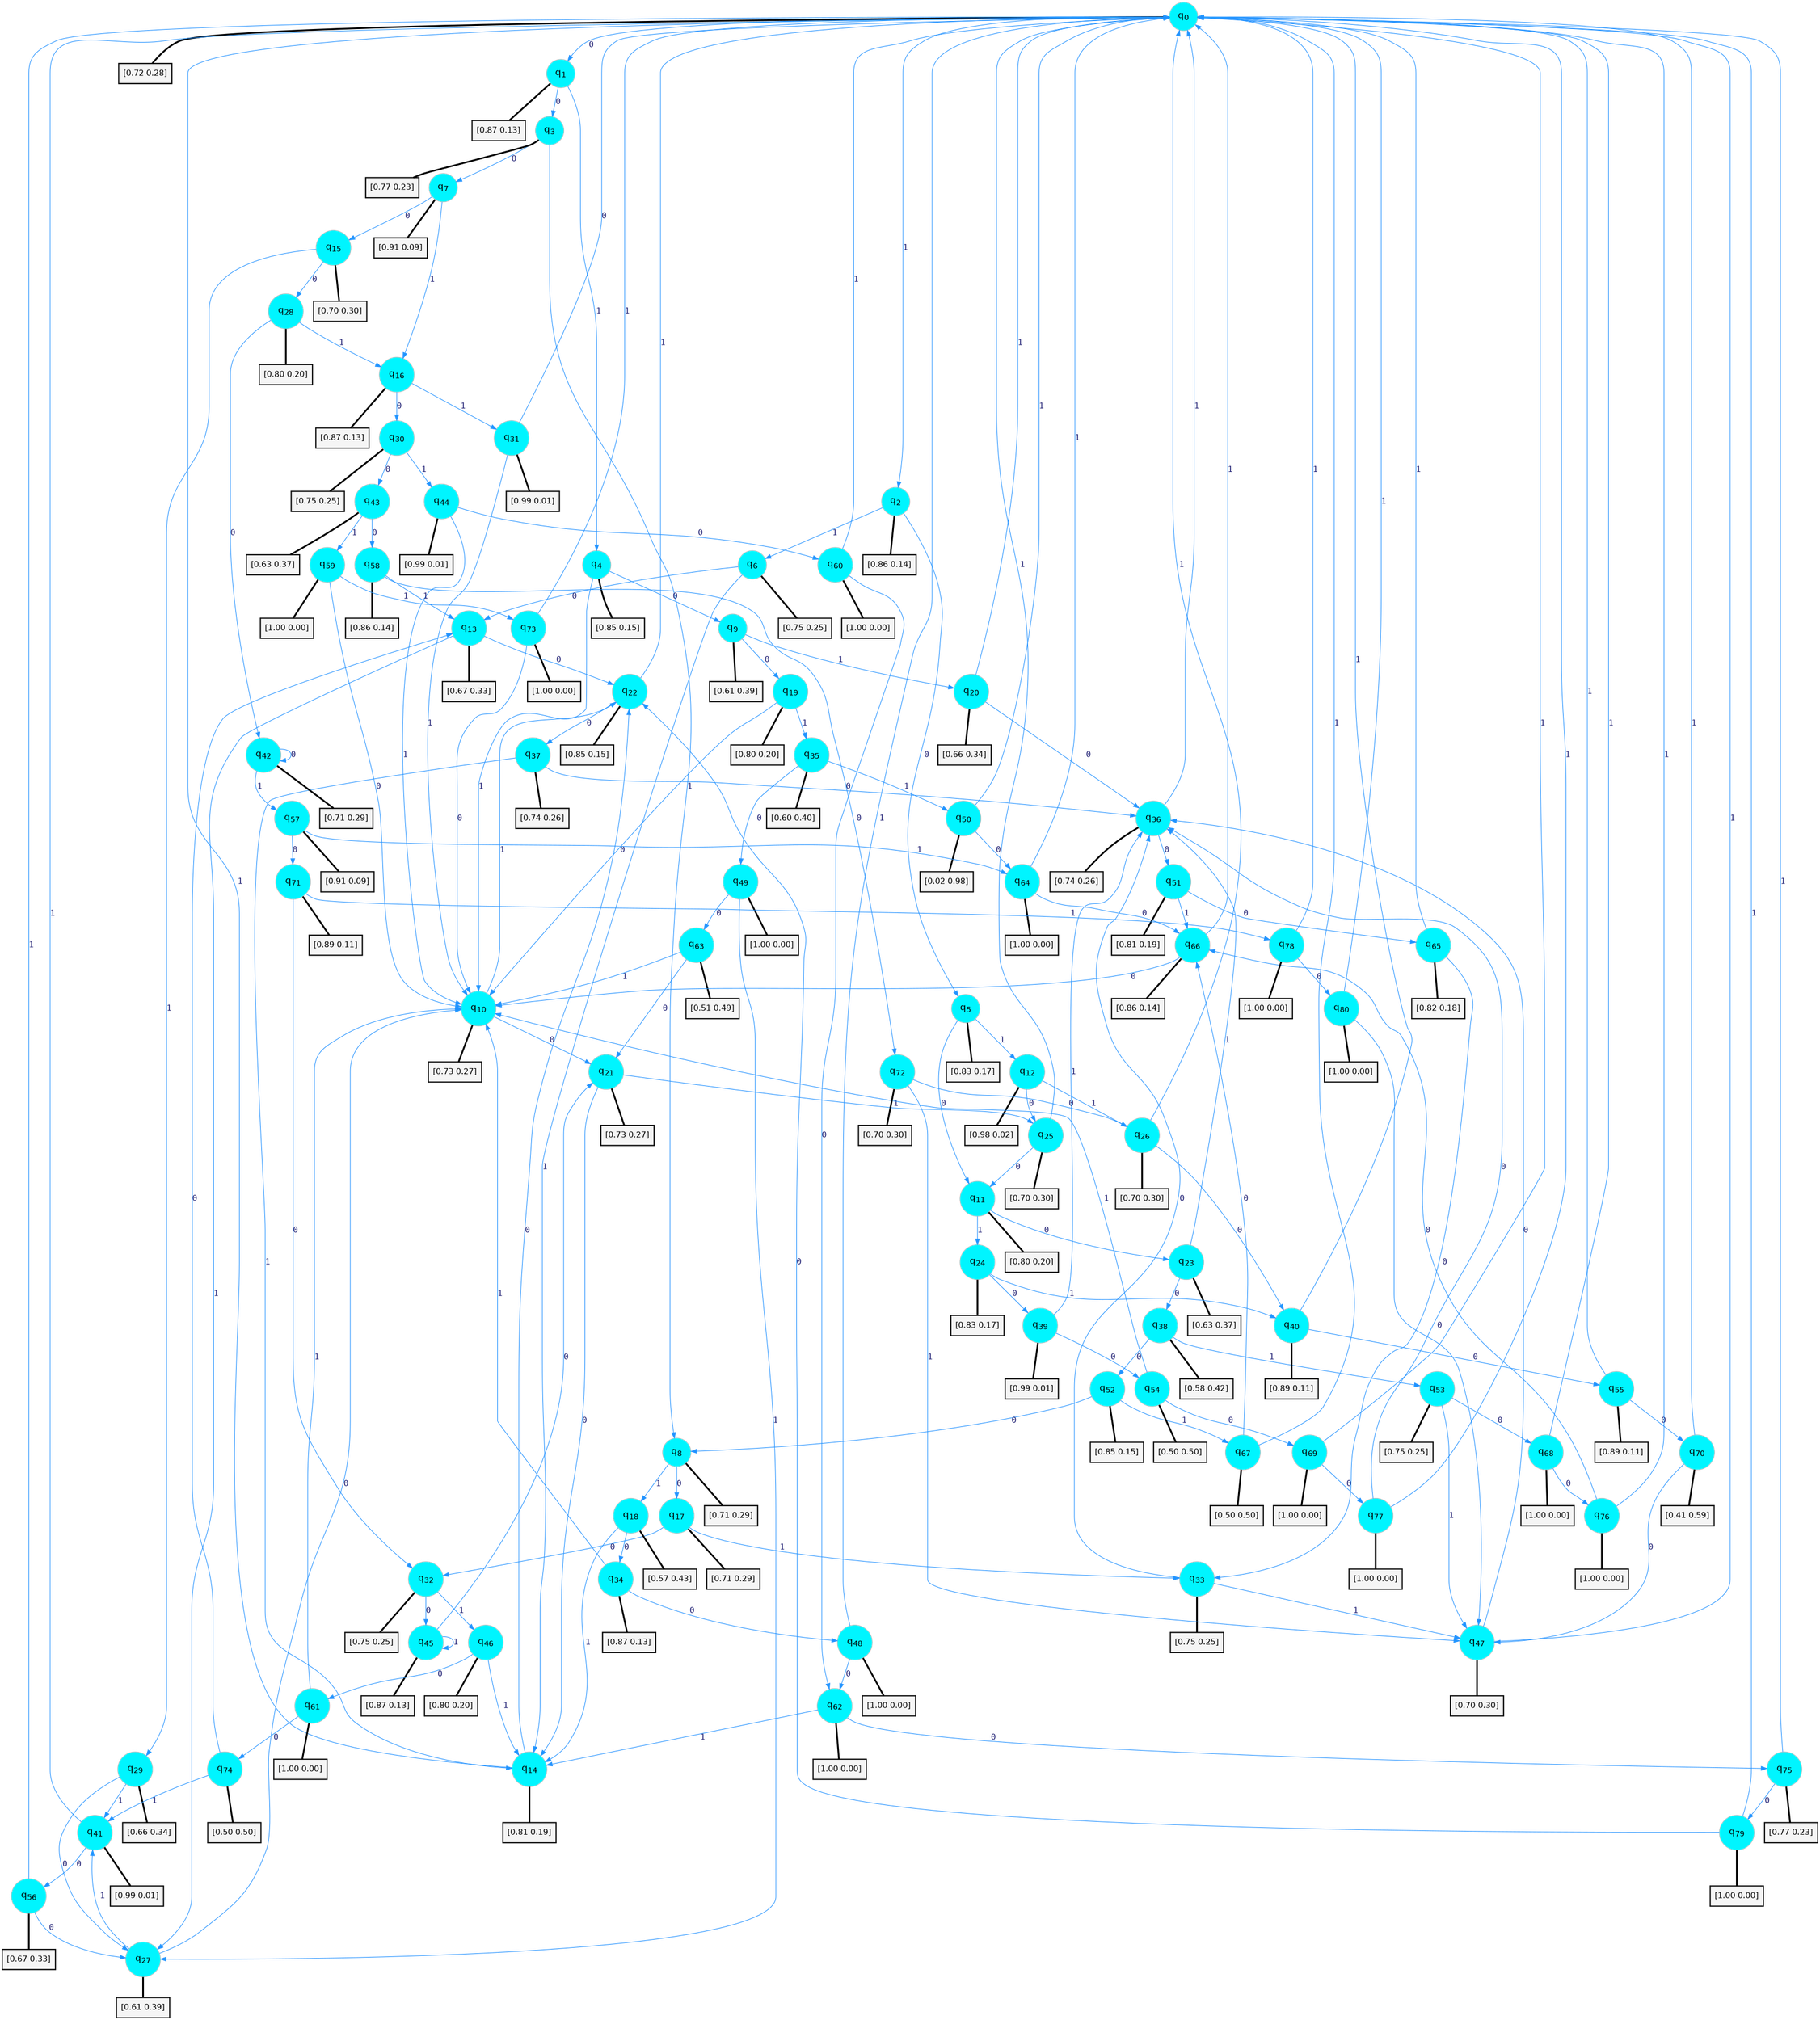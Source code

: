 digraph G {
graph [
bgcolor=transparent, dpi=300, rankdir=TD, size="40,25"];
node [
color=gray, fillcolor=turquoise1, fontcolor=black, fontname=Helvetica, fontsize=16, fontweight=bold, shape=circle, style=filled];
edge [
arrowsize=1, color=dodgerblue1, fontcolor=midnightblue, fontname=courier, fontweight=bold, penwidth=1, style=solid, weight=20];
0[label=<q<SUB>0</SUB>>];
1[label=<q<SUB>1</SUB>>];
2[label=<q<SUB>2</SUB>>];
3[label=<q<SUB>3</SUB>>];
4[label=<q<SUB>4</SUB>>];
5[label=<q<SUB>5</SUB>>];
6[label=<q<SUB>6</SUB>>];
7[label=<q<SUB>7</SUB>>];
8[label=<q<SUB>8</SUB>>];
9[label=<q<SUB>9</SUB>>];
10[label=<q<SUB>10</SUB>>];
11[label=<q<SUB>11</SUB>>];
12[label=<q<SUB>12</SUB>>];
13[label=<q<SUB>13</SUB>>];
14[label=<q<SUB>14</SUB>>];
15[label=<q<SUB>15</SUB>>];
16[label=<q<SUB>16</SUB>>];
17[label=<q<SUB>17</SUB>>];
18[label=<q<SUB>18</SUB>>];
19[label=<q<SUB>19</SUB>>];
20[label=<q<SUB>20</SUB>>];
21[label=<q<SUB>21</SUB>>];
22[label=<q<SUB>22</SUB>>];
23[label=<q<SUB>23</SUB>>];
24[label=<q<SUB>24</SUB>>];
25[label=<q<SUB>25</SUB>>];
26[label=<q<SUB>26</SUB>>];
27[label=<q<SUB>27</SUB>>];
28[label=<q<SUB>28</SUB>>];
29[label=<q<SUB>29</SUB>>];
30[label=<q<SUB>30</SUB>>];
31[label=<q<SUB>31</SUB>>];
32[label=<q<SUB>32</SUB>>];
33[label=<q<SUB>33</SUB>>];
34[label=<q<SUB>34</SUB>>];
35[label=<q<SUB>35</SUB>>];
36[label=<q<SUB>36</SUB>>];
37[label=<q<SUB>37</SUB>>];
38[label=<q<SUB>38</SUB>>];
39[label=<q<SUB>39</SUB>>];
40[label=<q<SUB>40</SUB>>];
41[label=<q<SUB>41</SUB>>];
42[label=<q<SUB>42</SUB>>];
43[label=<q<SUB>43</SUB>>];
44[label=<q<SUB>44</SUB>>];
45[label=<q<SUB>45</SUB>>];
46[label=<q<SUB>46</SUB>>];
47[label=<q<SUB>47</SUB>>];
48[label=<q<SUB>48</SUB>>];
49[label=<q<SUB>49</SUB>>];
50[label=<q<SUB>50</SUB>>];
51[label=<q<SUB>51</SUB>>];
52[label=<q<SUB>52</SUB>>];
53[label=<q<SUB>53</SUB>>];
54[label=<q<SUB>54</SUB>>];
55[label=<q<SUB>55</SUB>>];
56[label=<q<SUB>56</SUB>>];
57[label=<q<SUB>57</SUB>>];
58[label=<q<SUB>58</SUB>>];
59[label=<q<SUB>59</SUB>>];
60[label=<q<SUB>60</SUB>>];
61[label=<q<SUB>61</SUB>>];
62[label=<q<SUB>62</SUB>>];
63[label=<q<SUB>63</SUB>>];
64[label=<q<SUB>64</SUB>>];
65[label=<q<SUB>65</SUB>>];
66[label=<q<SUB>66</SUB>>];
67[label=<q<SUB>67</SUB>>];
68[label=<q<SUB>68</SUB>>];
69[label=<q<SUB>69</SUB>>];
70[label=<q<SUB>70</SUB>>];
71[label=<q<SUB>71</SUB>>];
72[label=<q<SUB>72</SUB>>];
73[label=<q<SUB>73</SUB>>];
74[label=<q<SUB>74</SUB>>];
75[label=<q<SUB>75</SUB>>];
76[label=<q<SUB>76</SUB>>];
77[label=<q<SUB>77</SUB>>];
78[label=<q<SUB>78</SUB>>];
79[label=<q<SUB>79</SUB>>];
80[label=<q<SUB>80</SUB>>];
81[label="[0.72 0.28]", shape=box,fontcolor=black, fontname=Helvetica, fontsize=14, penwidth=2, fillcolor=whitesmoke,color=black];
82[label="[0.87 0.13]", shape=box,fontcolor=black, fontname=Helvetica, fontsize=14, penwidth=2, fillcolor=whitesmoke,color=black];
83[label="[0.86 0.14]", shape=box,fontcolor=black, fontname=Helvetica, fontsize=14, penwidth=2, fillcolor=whitesmoke,color=black];
84[label="[0.77 0.23]", shape=box,fontcolor=black, fontname=Helvetica, fontsize=14, penwidth=2, fillcolor=whitesmoke,color=black];
85[label="[0.85 0.15]", shape=box,fontcolor=black, fontname=Helvetica, fontsize=14, penwidth=2, fillcolor=whitesmoke,color=black];
86[label="[0.83 0.17]", shape=box,fontcolor=black, fontname=Helvetica, fontsize=14, penwidth=2, fillcolor=whitesmoke,color=black];
87[label="[0.75 0.25]", shape=box,fontcolor=black, fontname=Helvetica, fontsize=14, penwidth=2, fillcolor=whitesmoke,color=black];
88[label="[0.91 0.09]", shape=box,fontcolor=black, fontname=Helvetica, fontsize=14, penwidth=2, fillcolor=whitesmoke,color=black];
89[label="[0.71 0.29]", shape=box,fontcolor=black, fontname=Helvetica, fontsize=14, penwidth=2, fillcolor=whitesmoke,color=black];
90[label="[0.61 0.39]", shape=box,fontcolor=black, fontname=Helvetica, fontsize=14, penwidth=2, fillcolor=whitesmoke,color=black];
91[label="[0.73 0.27]", shape=box,fontcolor=black, fontname=Helvetica, fontsize=14, penwidth=2, fillcolor=whitesmoke,color=black];
92[label="[0.80 0.20]", shape=box,fontcolor=black, fontname=Helvetica, fontsize=14, penwidth=2, fillcolor=whitesmoke,color=black];
93[label="[0.98 0.02]", shape=box,fontcolor=black, fontname=Helvetica, fontsize=14, penwidth=2, fillcolor=whitesmoke,color=black];
94[label="[0.67 0.33]", shape=box,fontcolor=black, fontname=Helvetica, fontsize=14, penwidth=2, fillcolor=whitesmoke,color=black];
95[label="[0.81 0.19]", shape=box,fontcolor=black, fontname=Helvetica, fontsize=14, penwidth=2, fillcolor=whitesmoke,color=black];
96[label="[0.70 0.30]", shape=box,fontcolor=black, fontname=Helvetica, fontsize=14, penwidth=2, fillcolor=whitesmoke,color=black];
97[label="[0.87 0.13]", shape=box,fontcolor=black, fontname=Helvetica, fontsize=14, penwidth=2, fillcolor=whitesmoke,color=black];
98[label="[0.71 0.29]", shape=box,fontcolor=black, fontname=Helvetica, fontsize=14, penwidth=2, fillcolor=whitesmoke,color=black];
99[label="[0.57 0.43]", shape=box,fontcolor=black, fontname=Helvetica, fontsize=14, penwidth=2, fillcolor=whitesmoke,color=black];
100[label="[0.80 0.20]", shape=box,fontcolor=black, fontname=Helvetica, fontsize=14, penwidth=2, fillcolor=whitesmoke,color=black];
101[label="[0.66 0.34]", shape=box,fontcolor=black, fontname=Helvetica, fontsize=14, penwidth=2, fillcolor=whitesmoke,color=black];
102[label="[0.73 0.27]", shape=box,fontcolor=black, fontname=Helvetica, fontsize=14, penwidth=2, fillcolor=whitesmoke,color=black];
103[label="[0.85 0.15]", shape=box,fontcolor=black, fontname=Helvetica, fontsize=14, penwidth=2, fillcolor=whitesmoke,color=black];
104[label="[0.63 0.37]", shape=box,fontcolor=black, fontname=Helvetica, fontsize=14, penwidth=2, fillcolor=whitesmoke,color=black];
105[label="[0.83 0.17]", shape=box,fontcolor=black, fontname=Helvetica, fontsize=14, penwidth=2, fillcolor=whitesmoke,color=black];
106[label="[0.70 0.30]", shape=box,fontcolor=black, fontname=Helvetica, fontsize=14, penwidth=2, fillcolor=whitesmoke,color=black];
107[label="[0.70 0.30]", shape=box,fontcolor=black, fontname=Helvetica, fontsize=14, penwidth=2, fillcolor=whitesmoke,color=black];
108[label="[0.61 0.39]", shape=box,fontcolor=black, fontname=Helvetica, fontsize=14, penwidth=2, fillcolor=whitesmoke,color=black];
109[label="[0.80 0.20]", shape=box,fontcolor=black, fontname=Helvetica, fontsize=14, penwidth=2, fillcolor=whitesmoke,color=black];
110[label="[0.66 0.34]", shape=box,fontcolor=black, fontname=Helvetica, fontsize=14, penwidth=2, fillcolor=whitesmoke,color=black];
111[label="[0.75 0.25]", shape=box,fontcolor=black, fontname=Helvetica, fontsize=14, penwidth=2, fillcolor=whitesmoke,color=black];
112[label="[0.99 0.01]", shape=box,fontcolor=black, fontname=Helvetica, fontsize=14, penwidth=2, fillcolor=whitesmoke,color=black];
113[label="[0.75 0.25]", shape=box,fontcolor=black, fontname=Helvetica, fontsize=14, penwidth=2, fillcolor=whitesmoke,color=black];
114[label="[0.75 0.25]", shape=box,fontcolor=black, fontname=Helvetica, fontsize=14, penwidth=2, fillcolor=whitesmoke,color=black];
115[label="[0.87 0.13]", shape=box,fontcolor=black, fontname=Helvetica, fontsize=14, penwidth=2, fillcolor=whitesmoke,color=black];
116[label="[0.60 0.40]", shape=box,fontcolor=black, fontname=Helvetica, fontsize=14, penwidth=2, fillcolor=whitesmoke,color=black];
117[label="[0.74 0.26]", shape=box,fontcolor=black, fontname=Helvetica, fontsize=14, penwidth=2, fillcolor=whitesmoke,color=black];
118[label="[0.74 0.26]", shape=box,fontcolor=black, fontname=Helvetica, fontsize=14, penwidth=2, fillcolor=whitesmoke,color=black];
119[label="[0.58 0.42]", shape=box,fontcolor=black, fontname=Helvetica, fontsize=14, penwidth=2, fillcolor=whitesmoke,color=black];
120[label="[0.99 0.01]", shape=box,fontcolor=black, fontname=Helvetica, fontsize=14, penwidth=2, fillcolor=whitesmoke,color=black];
121[label="[0.89 0.11]", shape=box,fontcolor=black, fontname=Helvetica, fontsize=14, penwidth=2, fillcolor=whitesmoke,color=black];
122[label="[0.99 0.01]", shape=box,fontcolor=black, fontname=Helvetica, fontsize=14, penwidth=2, fillcolor=whitesmoke,color=black];
123[label="[0.71 0.29]", shape=box,fontcolor=black, fontname=Helvetica, fontsize=14, penwidth=2, fillcolor=whitesmoke,color=black];
124[label="[0.63 0.37]", shape=box,fontcolor=black, fontname=Helvetica, fontsize=14, penwidth=2, fillcolor=whitesmoke,color=black];
125[label="[0.99 0.01]", shape=box,fontcolor=black, fontname=Helvetica, fontsize=14, penwidth=2, fillcolor=whitesmoke,color=black];
126[label="[0.87 0.13]", shape=box,fontcolor=black, fontname=Helvetica, fontsize=14, penwidth=2, fillcolor=whitesmoke,color=black];
127[label="[0.80 0.20]", shape=box,fontcolor=black, fontname=Helvetica, fontsize=14, penwidth=2, fillcolor=whitesmoke,color=black];
128[label="[0.70 0.30]", shape=box,fontcolor=black, fontname=Helvetica, fontsize=14, penwidth=2, fillcolor=whitesmoke,color=black];
129[label="[1.00 0.00]", shape=box,fontcolor=black, fontname=Helvetica, fontsize=14, penwidth=2, fillcolor=whitesmoke,color=black];
130[label="[1.00 0.00]", shape=box,fontcolor=black, fontname=Helvetica, fontsize=14, penwidth=2, fillcolor=whitesmoke,color=black];
131[label="[0.02 0.98]", shape=box,fontcolor=black, fontname=Helvetica, fontsize=14, penwidth=2, fillcolor=whitesmoke,color=black];
132[label="[0.81 0.19]", shape=box,fontcolor=black, fontname=Helvetica, fontsize=14, penwidth=2, fillcolor=whitesmoke,color=black];
133[label="[0.85 0.15]", shape=box,fontcolor=black, fontname=Helvetica, fontsize=14, penwidth=2, fillcolor=whitesmoke,color=black];
134[label="[0.75 0.25]", shape=box,fontcolor=black, fontname=Helvetica, fontsize=14, penwidth=2, fillcolor=whitesmoke,color=black];
135[label="[0.50 0.50]", shape=box,fontcolor=black, fontname=Helvetica, fontsize=14, penwidth=2, fillcolor=whitesmoke,color=black];
136[label="[0.89 0.11]", shape=box,fontcolor=black, fontname=Helvetica, fontsize=14, penwidth=2, fillcolor=whitesmoke,color=black];
137[label="[0.67 0.33]", shape=box,fontcolor=black, fontname=Helvetica, fontsize=14, penwidth=2, fillcolor=whitesmoke,color=black];
138[label="[0.91 0.09]", shape=box,fontcolor=black, fontname=Helvetica, fontsize=14, penwidth=2, fillcolor=whitesmoke,color=black];
139[label="[0.86 0.14]", shape=box,fontcolor=black, fontname=Helvetica, fontsize=14, penwidth=2, fillcolor=whitesmoke,color=black];
140[label="[1.00 0.00]", shape=box,fontcolor=black, fontname=Helvetica, fontsize=14, penwidth=2, fillcolor=whitesmoke,color=black];
141[label="[1.00 0.00]", shape=box,fontcolor=black, fontname=Helvetica, fontsize=14, penwidth=2, fillcolor=whitesmoke,color=black];
142[label="[1.00 0.00]", shape=box,fontcolor=black, fontname=Helvetica, fontsize=14, penwidth=2, fillcolor=whitesmoke,color=black];
143[label="[1.00 0.00]", shape=box,fontcolor=black, fontname=Helvetica, fontsize=14, penwidth=2, fillcolor=whitesmoke,color=black];
144[label="[0.51 0.49]", shape=box,fontcolor=black, fontname=Helvetica, fontsize=14, penwidth=2, fillcolor=whitesmoke,color=black];
145[label="[1.00 0.00]", shape=box,fontcolor=black, fontname=Helvetica, fontsize=14, penwidth=2, fillcolor=whitesmoke,color=black];
146[label="[0.82 0.18]", shape=box,fontcolor=black, fontname=Helvetica, fontsize=14, penwidth=2, fillcolor=whitesmoke,color=black];
147[label="[0.86 0.14]", shape=box,fontcolor=black, fontname=Helvetica, fontsize=14, penwidth=2, fillcolor=whitesmoke,color=black];
148[label="[0.50 0.50]", shape=box,fontcolor=black, fontname=Helvetica, fontsize=14, penwidth=2, fillcolor=whitesmoke,color=black];
149[label="[1.00 0.00]", shape=box,fontcolor=black, fontname=Helvetica, fontsize=14, penwidth=2, fillcolor=whitesmoke,color=black];
150[label="[1.00 0.00]", shape=box,fontcolor=black, fontname=Helvetica, fontsize=14, penwidth=2, fillcolor=whitesmoke,color=black];
151[label="[0.41 0.59]", shape=box,fontcolor=black, fontname=Helvetica, fontsize=14, penwidth=2, fillcolor=whitesmoke,color=black];
152[label="[0.89 0.11]", shape=box,fontcolor=black, fontname=Helvetica, fontsize=14, penwidth=2, fillcolor=whitesmoke,color=black];
153[label="[0.70 0.30]", shape=box,fontcolor=black, fontname=Helvetica, fontsize=14, penwidth=2, fillcolor=whitesmoke,color=black];
154[label="[1.00 0.00]", shape=box,fontcolor=black, fontname=Helvetica, fontsize=14, penwidth=2, fillcolor=whitesmoke,color=black];
155[label="[0.50 0.50]", shape=box,fontcolor=black, fontname=Helvetica, fontsize=14, penwidth=2, fillcolor=whitesmoke,color=black];
156[label="[0.77 0.23]", shape=box,fontcolor=black, fontname=Helvetica, fontsize=14, penwidth=2, fillcolor=whitesmoke,color=black];
157[label="[1.00 0.00]", shape=box,fontcolor=black, fontname=Helvetica, fontsize=14, penwidth=2, fillcolor=whitesmoke,color=black];
158[label="[1.00 0.00]", shape=box,fontcolor=black, fontname=Helvetica, fontsize=14, penwidth=2, fillcolor=whitesmoke,color=black];
159[label="[1.00 0.00]", shape=box,fontcolor=black, fontname=Helvetica, fontsize=14, penwidth=2, fillcolor=whitesmoke,color=black];
160[label="[1.00 0.00]", shape=box,fontcolor=black, fontname=Helvetica, fontsize=14, penwidth=2, fillcolor=whitesmoke,color=black];
161[label="[1.00 0.00]", shape=box,fontcolor=black, fontname=Helvetica, fontsize=14, penwidth=2, fillcolor=whitesmoke,color=black];
0->1 [label=0];
0->2 [label=1];
0->81 [arrowhead=none, penwidth=3,color=black];
1->3 [label=0];
1->4 [label=1];
1->82 [arrowhead=none, penwidth=3,color=black];
2->5 [label=0];
2->6 [label=1];
2->83 [arrowhead=none, penwidth=3,color=black];
3->7 [label=0];
3->8 [label=1];
3->84 [arrowhead=none, penwidth=3,color=black];
4->9 [label=0];
4->10 [label=1];
4->85 [arrowhead=none, penwidth=3,color=black];
5->11 [label=0];
5->12 [label=1];
5->86 [arrowhead=none, penwidth=3,color=black];
6->13 [label=0];
6->14 [label=1];
6->87 [arrowhead=none, penwidth=3,color=black];
7->15 [label=0];
7->16 [label=1];
7->88 [arrowhead=none, penwidth=3,color=black];
8->17 [label=0];
8->18 [label=1];
8->89 [arrowhead=none, penwidth=3,color=black];
9->19 [label=0];
9->20 [label=1];
9->90 [arrowhead=none, penwidth=3,color=black];
10->21 [label=0];
10->22 [label=1];
10->91 [arrowhead=none, penwidth=3,color=black];
11->23 [label=0];
11->24 [label=1];
11->92 [arrowhead=none, penwidth=3,color=black];
12->25 [label=0];
12->26 [label=1];
12->93 [arrowhead=none, penwidth=3,color=black];
13->22 [label=0];
13->27 [label=1];
13->94 [arrowhead=none, penwidth=3,color=black];
14->22 [label=0];
14->0 [label=1];
14->95 [arrowhead=none, penwidth=3,color=black];
15->28 [label=0];
15->29 [label=1];
15->96 [arrowhead=none, penwidth=3,color=black];
16->30 [label=0];
16->31 [label=1];
16->97 [arrowhead=none, penwidth=3,color=black];
17->32 [label=0];
17->33 [label=1];
17->98 [arrowhead=none, penwidth=3,color=black];
18->34 [label=0];
18->14 [label=1];
18->99 [arrowhead=none, penwidth=3,color=black];
19->10 [label=0];
19->35 [label=1];
19->100 [arrowhead=none, penwidth=3,color=black];
20->36 [label=0];
20->0 [label=1];
20->101 [arrowhead=none, penwidth=3,color=black];
21->14 [label=0];
21->25 [label=1];
21->102 [arrowhead=none, penwidth=3,color=black];
22->37 [label=0];
22->0 [label=1];
22->103 [arrowhead=none, penwidth=3,color=black];
23->38 [label=0];
23->36 [label=1];
23->104 [arrowhead=none, penwidth=3,color=black];
24->39 [label=0];
24->40 [label=1];
24->105 [arrowhead=none, penwidth=3,color=black];
25->11 [label=0];
25->0 [label=1];
25->106 [arrowhead=none, penwidth=3,color=black];
26->40 [label=0];
26->0 [label=1];
26->107 [arrowhead=none, penwidth=3,color=black];
27->10 [label=0];
27->41 [label=1];
27->108 [arrowhead=none, penwidth=3,color=black];
28->42 [label=0];
28->16 [label=1];
28->109 [arrowhead=none, penwidth=3,color=black];
29->27 [label=0];
29->41 [label=1];
29->110 [arrowhead=none, penwidth=3,color=black];
30->43 [label=0];
30->44 [label=1];
30->111 [arrowhead=none, penwidth=3,color=black];
31->0 [label=0];
31->10 [label=1];
31->112 [arrowhead=none, penwidth=3,color=black];
32->45 [label=0];
32->46 [label=1];
32->113 [arrowhead=none, penwidth=3,color=black];
33->36 [label=0];
33->47 [label=1];
33->114 [arrowhead=none, penwidth=3,color=black];
34->48 [label=0];
34->10 [label=1];
34->115 [arrowhead=none, penwidth=3,color=black];
35->49 [label=0];
35->50 [label=1];
35->116 [arrowhead=none, penwidth=3,color=black];
36->51 [label=0];
36->0 [label=1];
36->117 [arrowhead=none, penwidth=3,color=black];
37->36 [label=0];
37->14 [label=1];
37->118 [arrowhead=none, penwidth=3,color=black];
38->52 [label=0];
38->53 [label=1];
38->119 [arrowhead=none, penwidth=3,color=black];
39->54 [label=0];
39->36 [label=1];
39->120 [arrowhead=none, penwidth=3,color=black];
40->55 [label=0];
40->0 [label=1];
40->121 [arrowhead=none, penwidth=3,color=black];
41->56 [label=0];
41->0 [label=1];
41->122 [arrowhead=none, penwidth=3,color=black];
42->42 [label=0];
42->57 [label=1];
42->123 [arrowhead=none, penwidth=3,color=black];
43->58 [label=0];
43->59 [label=1];
43->124 [arrowhead=none, penwidth=3,color=black];
44->60 [label=0];
44->10 [label=1];
44->125 [arrowhead=none, penwidth=3,color=black];
45->21 [label=0];
45->45 [label=1];
45->126 [arrowhead=none, penwidth=3,color=black];
46->61 [label=0];
46->14 [label=1];
46->127 [arrowhead=none, penwidth=3,color=black];
47->36 [label=0];
47->0 [label=1];
47->128 [arrowhead=none, penwidth=3,color=black];
48->62 [label=0];
48->0 [label=1];
48->129 [arrowhead=none, penwidth=3,color=black];
49->63 [label=0];
49->27 [label=1];
49->130 [arrowhead=none, penwidth=3,color=black];
50->64 [label=0];
50->0 [label=1];
50->131 [arrowhead=none, penwidth=3,color=black];
51->65 [label=0];
51->66 [label=1];
51->132 [arrowhead=none, penwidth=3,color=black];
52->8 [label=0];
52->67 [label=1];
52->133 [arrowhead=none, penwidth=3,color=black];
53->68 [label=0];
53->47 [label=1];
53->134 [arrowhead=none, penwidth=3,color=black];
54->69 [label=0];
54->10 [label=1];
54->135 [arrowhead=none, penwidth=3,color=black];
55->70 [label=0];
55->0 [label=1];
55->136 [arrowhead=none, penwidth=3,color=black];
56->27 [label=0];
56->0 [label=1];
56->137 [arrowhead=none, penwidth=3,color=black];
57->71 [label=0];
57->64 [label=1];
57->138 [arrowhead=none, penwidth=3,color=black];
58->72 [label=0];
58->13 [label=1];
58->139 [arrowhead=none, penwidth=3,color=black];
59->10 [label=0];
59->73 [label=1];
59->140 [arrowhead=none, penwidth=3,color=black];
60->62 [label=0];
60->0 [label=1];
60->141 [arrowhead=none, penwidth=3,color=black];
61->74 [label=0];
61->10 [label=1];
61->142 [arrowhead=none, penwidth=3,color=black];
62->75 [label=0];
62->14 [label=1];
62->143 [arrowhead=none, penwidth=3,color=black];
63->21 [label=0];
63->10 [label=1];
63->144 [arrowhead=none, penwidth=3,color=black];
64->66 [label=0];
64->0 [label=1];
64->145 [arrowhead=none, penwidth=3,color=black];
65->33 [label=0];
65->0 [label=1];
65->146 [arrowhead=none, penwidth=3,color=black];
66->10 [label=0];
66->0 [label=1];
66->147 [arrowhead=none, penwidth=3,color=black];
67->66 [label=0];
67->0 [label=1];
67->148 [arrowhead=none, penwidth=3,color=black];
68->76 [label=0];
68->0 [label=1];
68->149 [arrowhead=none, penwidth=3,color=black];
69->77 [label=0];
69->0 [label=1];
69->150 [arrowhead=none, penwidth=3,color=black];
70->47 [label=0];
70->0 [label=1];
70->151 [arrowhead=none, penwidth=3,color=black];
71->32 [label=0];
71->78 [label=1];
71->152 [arrowhead=none, penwidth=3,color=black];
72->26 [label=0];
72->47 [label=1];
72->153 [arrowhead=none, penwidth=3,color=black];
73->10 [label=0];
73->0 [label=1];
73->154 [arrowhead=none, penwidth=3,color=black];
74->13 [label=0];
74->41 [label=1];
74->155 [arrowhead=none, penwidth=3,color=black];
75->79 [label=0];
75->0 [label=1];
75->156 [arrowhead=none, penwidth=3,color=black];
76->66 [label=0];
76->0 [label=1];
76->157 [arrowhead=none, penwidth=3,color=black];
77->36 [label=0];
77->0 [label=1];
77->158 [arrowhead=none, penwidth=3,color=black];
78->80 [label=0];
78->0 [label=1];
78->159 [arrowhead=none, penwidth=3,color=black];
79->22 [label=0];
79->0 [label=1];
79->160 [arrowhead=none, penwidth=3,color=black];
80->47 [label=0];
80->0 [label=1];
80->161 [arrowhead=none, penwidth=3,color=black];
}
